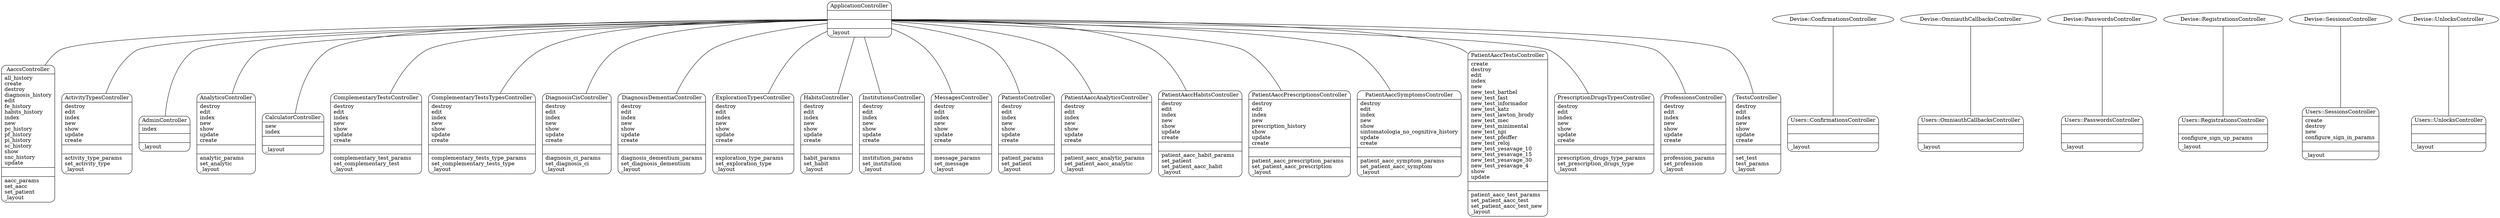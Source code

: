 digraph controllers_diagram {
	graph[overlap=false, splines=true, bgcolor="white"]
	"AaccsController" [shape=Mrecord, label="{AaccsController|all_history\lcreate\ldestroy\ldiagnosis_history\ledit\lfe_history\lhabits_history\lindex\lnew\lpc_history\lpf_history\lpi_history\lsc_history\lshow\lsnc_history\lupdate\l|\l|aacc_params\lset_aacc\lset_patient\l_layout\l}"]
	"ActivityTypesController" [shape=Mrecord, label="{ActivityTypesController|destroy\ledit\lindex\lnew\lshow\lupdate\lcreate\l|\l|activity_type_params\lset_activity_type\l_layout\l}"]
	"AdminController" [shape=Mrecord, label="{AdminController|index\l|\l|_layout\l}"]
	"AnalyticsController" [shape=Mrecord, label="{AnalyticsController|destroy\ledit\lindex\lnew\lshow\lupdate\lcreate\l|\l|analytic_params\lset_analytic\l_layout\l}"]
	"ApplicationController" [shape=Mrecord, label="{ApplicationController|\l|\l|_layout\l}"]
	"CalculatorController" [shape=Mrecord, label="{CalculatorController|new\lindex\l|\l|_layout\l}"]
	"ComplementaryTestsController" [shape=Mrecord, label="{ComplementaryTestsController|destroy\ledit\lindex\lnew\lshow\lupdate\lcreate\l|\l|complementary_test_params\lset_complementary_test\l_layout\l}"]
	"ComplementaryTestsTypesController" [shape=Mrecord, label="{ComplementaryTestsTypesController|destroy\ledit\lindex\lnew\lshow\lupdate\lcreate\l|\l|complementary_tests_type_params\lset_complementary_tests_type\l_layout\l}"]
	"DiagnosisCisController" [shape=Mrecord, label="{DiagnosisCisController|destroy\ledit\lindex\lnew\lshow\lupdate\lcreate\l|\l|diagnosis_ci_params\lset_diagnosis_ci\l_layout\l}"]
	"DiagnosisDementiaController" [shape=Mrecord, label="{DiagnosisDementiaController|destroy\ledit\lindex\lnew\lshow\lupdate\lcreate\l|\l|diagnosis_dementium_params\lset_diagnosis_dementium\l_layout\l}"]
	"ExplorationTypesController" [shape=Mrecord, label="{ExplorationTypesController|destroy\ledit\lindex\lnew\lshow\lupdate\lcreate\l|\l|exploration_type_params\lset_exploration_type\l_layout\l}"]
	"HabitsController" [shape=Mrecord, label="{HabitsController|destroy\ledit\lindex\lnew\lshow\lupdate\lcreate\l|\l|habit_params\lset_habit\l_layout\l}"]
	"InstitutionsController" [shape=Mrecord, label="{InstitutionsController|destroy\ledit\lindex\lnew\lshow\lupdate\lcreate\l|\l|institution_params\lset_institution\l_layout\l}"]
	"MessagesController" [shape=Mrecord, label="{MessagesController|destroy\ledit\lindex\lnew\lshow\lupdate\lcreate\l|\l|message_params\lset_message\l_layout\l}"]
	"PatientsController" [shape=Mrecord, label="{PatientsController|destroy\ledit\lindex\lnew\lshow\lupdate\lcreate\l|\l|patient_params\lset_patient\l_layout\l}"]
	"PatientAaccAnalyticsController" [shape=Mrecord, label="{PatientAaccAnalyticsController|destroy\ledit\lindex\lnew\lshow\lupdate\lcreate\l|\l|patient_aacc_analytic_params\lset_patient_aacc_analytic\l_layout\l}"]
	"PatientAaccHabitsController" [shape=Mrecord, label="{PatientAaccHabitsController|destroy\ledit\lindex\lnew\lshow\lupdate\lcreate\l|\l|patient_aacc_habit_params\lset_patient\lset_patient_aacc_habit\l_layout\l}"]
	"PatientAaccPrescriptionsController" [shape=Mrecord, label="{PatientAaccPrescriptionsController|destroy\ledit\lindex\lnew\lprescription_history\lshow\lupdate\lcreate\l|\l|patient_aacc_prescription_params\lset_patient_aacc_prescription\l_layout\l}"]
	"PatientAaccSymptomsController" [shape=Mrecord, label="{PatientAaccSymptomsController|destroy\ledit\lindex\lnew\lshow\lsintomatologia_no_cognitiva_history\lupdate\lcreate\l|\l|patient_aacc_symptom_params\lset_patient_aacc_symptom\l_layout\l}"]
	"PatientAaccTestsController" [shape=Mrecord, label="{PatientAaccTestsController|create\ldestroy\ledit\lindex\lnew\lnew_test_barthel\lnew_test_fast\lnew_test_informador\lnew_test_katz\lnew_test_lawton_brody\lnew_test_mec\lnew_test_minimental\lnew_test_npi\lnew_test_pfeiffer\lnew_test_reloj\lnew_test_yesavage_10\lnew_test_yesavage_15\lnew_test_yesavage_30\lnew_test_yesavage_4\lshow\lupdate\l|\l|patient_aacc_test_params\lset_patient_aacc_test\lset_patient_aacc_test_new\l_layout\l}"]
	"PrescriptionDrugsTypesController" [shape=Mrecord, label="{PrescriptionDrugsTypesController|destroy\ledit\lindex\lnew\lshow\lupdate\lcreate\l|\l|prescription_drugs_type_params\lset_prescription_drugs_type\l_layout\l}"]
	"ProfessionsController" [shape=Mrecord, label="{ProfessionsController|destroy\ledit\lindex\lnew\lshow\lupdate\lcreate\l|\l|profession_params\lset_profession\l_layout\l}"]
	"TestsController" [shape=Mrecord, label="{TestsController|destroy\ledit\lindex\lnew\lshow\lupdate\lcreate\l|\l|set_test\ltest_params\l_layout\l}"]
	"Users::ConfirmationsController" [shape=Mrecord, label="{Users::ConfirmationsController|\l|\l|_layout\l}"]
	"Users::OmniauthCallbacksController" [shape=Mrecord, label="{Users::OmniauthCallbacksController|\l|\l|_layout\l}"]
	"Users::PasswordsController" [shape=Mrecord, label="{Users::PasswordsController|\l|\l|_layout\l}"]
	"Users::RegistrationsController" [shape=Mrecord, label="{Users::RegistrationsController|\l|configure_sign_up_params\l|_layout\l}"]
	"Users::SessionsController" [shape=Mrecord, label="{Users::SessionsController|create\ldestroy\lnew\lconfigure_sign_in_params\l|\l|_layout\l}"]
	"Users::UnlocksController" [shape=Mrecord, label="{Users::UnlocksController|\l|\l|_layout\l}"]
	"ApplicationController" -> "AaccsController" [label="", arrowhead="none", arrowtail="onormal"]
	"ApplicationController" -> "ActivityTypesController" [label="", arrowhead="none", arrowtail="onormal"]
	"ApplicationController" -> "AdminController" [label="", arrowhead="none", arrowtail="onormal"]
	"ApplicationController" -> "AnalyticsController" [label="", arrowhead="none", arrowtail="onormal"]
	"ApplicationController" -> "CalculatorController" [label="", arrowhead="none", arrowtail="onormal"]
	"ApplicationController" -> "ComplementaryTestsController" [label="", arrowhead="none", arrowtail="onormal"]
	"ApplicationController" -> "ComplementaryTestsTypesController" [label="", arrowhead="none", arrowtail="onormal"]
	"ApplicationController" -> "DiagnosisCisController" [label="", arrowhead="none", arrowtail="onormal"]
	"ApplicationController" -> "DiagnosisDementiaController" [label="", arrowhead="none", arrowtail="onormal"]
	"ApplicationController" -> "ExplorationTypesController" [label="", arrowhead="none", arrowtail="onormal"]
	"ApplicationController" -> "HabitsController" [label="", arrowhead="none", arrowtail="onormal"]
	"ApplicationController" -> "InstitutionsController" [label="", arrowhead="none", arrowtail="onormal"]
	"ApplicationController" -> "MessagesController" [label="", arrowhead="none", arrowtail="onormal"]
	"ApplicationController" -> "PatientsController" [label="", arrowhead="none", arrowtail="onormal"]
	"ApplicationController" -> "PatientAaccAnalyticsController" [label="", arrowhead="none", arrowtail="onormal"]
	"ApplicationController" -> "PatientAaccHabitsController" [label="", arrowhead="none", arrowtail="onormal"]
	"ApplicationController" -> "PatientAaccPrescriptionsController" [label="", arrowhead="none", arrowtail="onormal"]
	"ApplicationController" -> "PatientAaccSymptomsController" [label="", arrowhead="none", arrowtail="onormal"]
	"ApplicationController" -> "PatientAaccTestsController" [label="", arrowhead="none", arrowtail="onormal"]
	"ApplicationController" -> "PrescriptionDrugsTypesController" [label="", arrowhead="none", arrowtail="onormal"]
	"ApplicationController" -> "ProfessionsController" [label="", arrowhead="none", arrowtail="onormal"]
	"ApplicationController" -> "TestsController" [label="", arrowhead="none", arrowtail="onormal"]
	"Devise::ConfirmationsController" -> "Users::ConfirmationsController" [label="", arrowhead="none", arrowtail="onormal"]
	"Devise::OmniauthCallbacksController" -> "Users::OmniauthCallbacksController" [label="", arrowhead="none", arrowtail="onormal"]
	"Devise::PasswordsController" -> "Users::PasswordsController" [label="", arrowhead="none", arrowtail="onormal"]
	"Devise::RegistrationsController" -> "Users::RegistrationsController" [label="", arrowhead="none", arrowtail="onormal"]
	"Devise::SessionsController" -> "Users::SessionsController" [label="", arrowhead="none", arrowtail="onormal"]
	"Devise::UnlocksController" -> "Users::UnlocksController" [label="", arrowhead="none", arrowtail="onormal"]
}
